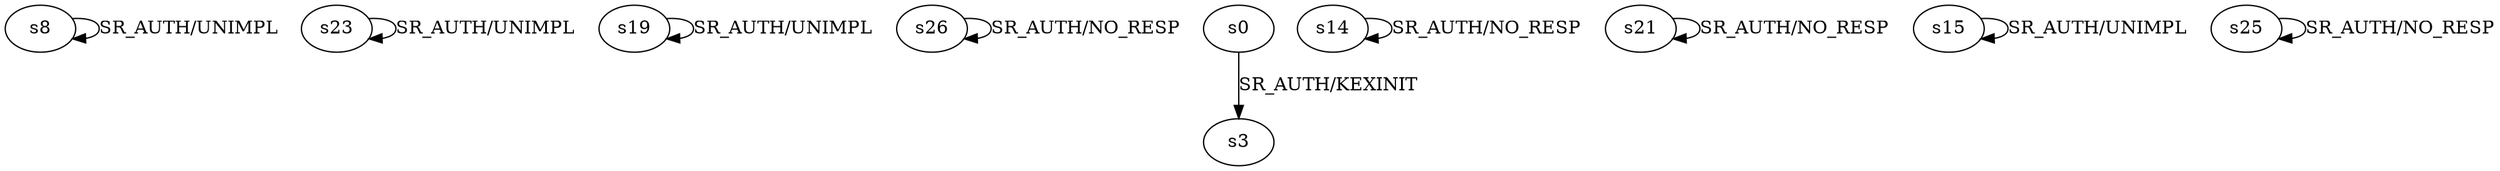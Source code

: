 digraph "Automata" { 
	 "s8" [label="s8"];
	 "s23" [label="s23"];
	 "s19" [label="s19"];
	 "s26" [label="s26"];
	 "s0" [label="s0"];
	 "s14" [label="s14"];
	 "s3" [label="s3"];
	 "s21" [label="s21"];
	 "s15" [label="s15"];
	 "s25" [label="s25"];
	 "s14"->"s14" [label="SR_AUTH/NO_RESP"];
	 "s21"->"s21" [label="SR_AUTH/NO_RESP"];
	 "s23"->"s23" [label="SR_AUTH/UNIMPL"];
	 "s15"->"s15" [label="SR_AUTH/UNIMPL"];
	 "s8"->"s8" [label="SR_AUTH/UNIMPL"];
	 "s19"->"s19" [label="SR_AUTH/UNIMPL"];
	 "s0"->"s3" [label="SR_AUTH/KEXINIT"];
	 "s25"->"s25" [label="SR_AUTH/NO_RESP"];
	 "s26"->"s26" [label="SR_AUTH/NO_RESP"];
}

